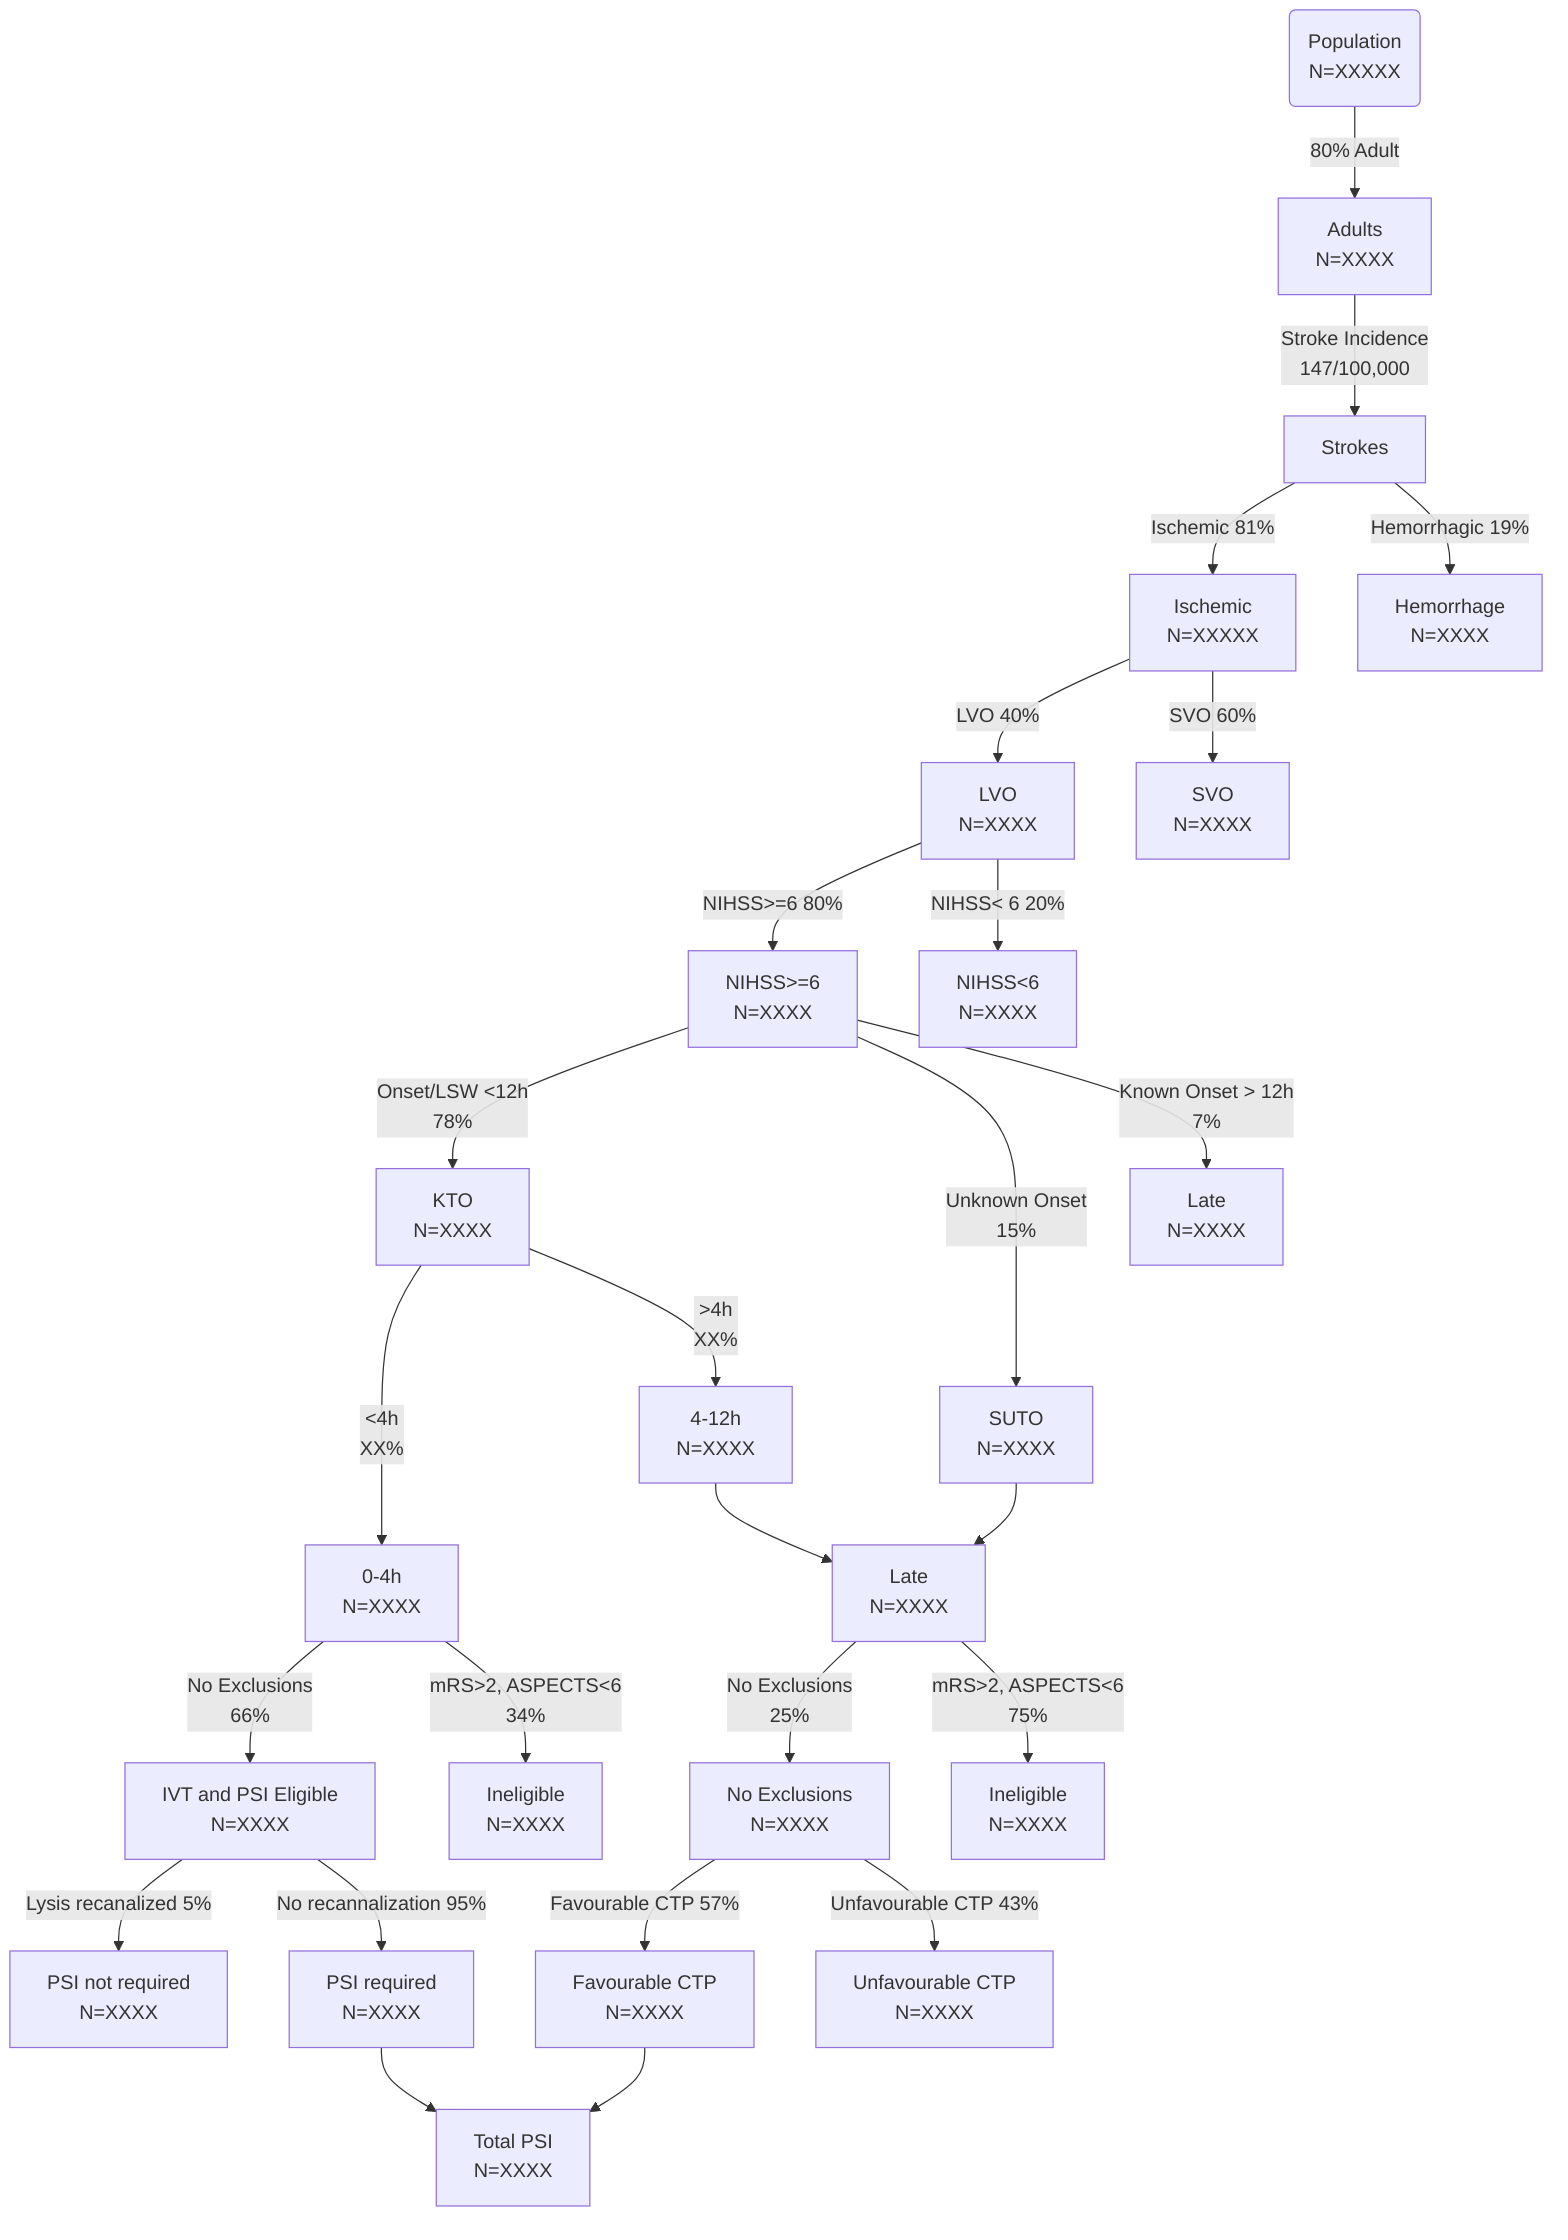 graph TD
Popln(Population<br>N=XXXXX) -->|80% Adult| Adults[Adults<br>N=XXXX]
Adults -->|Stroke Incidence<br>147/100,000| Strokes[Strokes]

Strokes -->|Ischemic 81%|Ischemic[Ischemic<br>N=XXXXX]
Strokes -->|Hemorrhagic 19%| ICH[Hemorrhage<br>N=XXXX]

Ischemic -->|LVO 40%|LVO[LVO<br>N=XXXX]
Ischemic -->|SVO 60%|SVO[SVO<br>N=XXXX]

LVO-->|NIHSS>=6 80%|Moderate[NIHSS>=6<br>N=XXXX]
LVO-->|NIHSS< 6 20%|Mild[NIHSS<6<br>N=XXXX]

Moderate-->|Onset/LSW <12h<br>78%|KTO[KTO<br>N=XXXX]
Moderate-->|Unknown Onset<br>15%|SUTO[SUTO<br>N=XXXX]
Moderate-->|Known Onset > 12h<br>7%|GT12h[Late<br>N=XXXX]

KTO-->|<4h<br>XX%|LT4h[0-4h<br>N=XXXX]
KTO-->|>4h<br>XX%|GT4h[4-12h <br>N=XXXX]

GT4h-->Late[Late<br>N=XXXX]

SUTO-->Late

LT4h-->|No Exclusions<br>66%|Inclusion[IVT and PSI Eligible<br>N=XXXX]
LT4h-->|mRS>2, ASPECTS<6<br>34%|Ineligible[Ineligible<br>N=XXXX]

Late-->|No Exclusions<br>25%|Inclusion2[No Exclusions<br>N=XXXX]
Late-->|mRS>2, ASPECTS<6<br>75%|Exclusion[Ineligible<br>N=XXXX]

Inclusion2-->|Favourable CTP 57%|CTPGood[Favourable CTP<br>N=XXXX]
Inclusion2-->|Unfavourable CTP 43%|CTPBad[Unfavourable CTP<br>N=XXXX]

Inclusion-->|Lysis recanalized 5%|Lysed[PSI not required<br>N=XXXX]
Inclusion-->|No recannalization 95%|PSIReqd[PSI required<br>N=XXXX]

CTPGood-->TotalPSI[Total PSI<br>N=XXXX]
PSIReqd-->TotalPSI